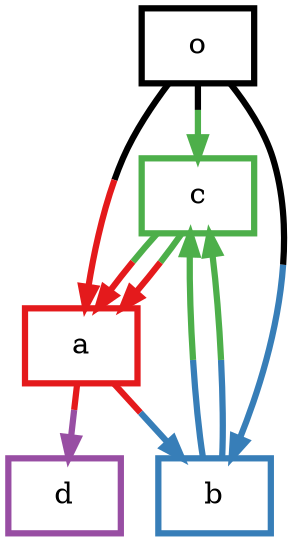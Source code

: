 digraph barS {
	{
		rank=same
	4 [shape=box,penwidth=3,colorscheme=set19,color=-1344912433,label="o"]
	}
	{
		rank=same
		3 [shape=box,penwidth=3,colorscheme=set19,color=4,label="d"]
	}
	2 [shape=box,penwidth=3,colorscheme=set19,color=3,label="c"]
	1 [shape=box,penwidth=3,colorscheme=set19,color=2,label="b"]
	0 [shape=box,penwidth=3,colorscheme=set19,color=1,label="a"]
	4 -> 0 [penwidth=3,colorscheme=set19,color="-1344912433;0.5:1"]
	4 -> 1 [penwidth=3,colorscheme=set19,color="-1344912433;0.5:2"]
	4 -> 2 [penwidth=3,colorscheme=set19,color="-1344912433;0.5:3"]
	2 -> 0 [penwidth=3,colorscheme=set19,color="3;0.5:1"]
	2 -> 0 [penwidth=3,colorscheme=set19,color="3;0.5:1"]
	1 -> 2 [penwidth=3,colorscheme=set19,color="2;0.5:3"]
	1 -> 2 [penwidth=3,colorscheme=set19,color="2;0.5:3"]
	0 -> 1 [penwidth=3,colorscheme=set19,color="1;0.5:2"]
	0 -> 3 [penwidth=3,colorscheme=set19,color="1;0.5:4"]
}
